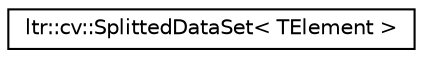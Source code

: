 digraph G
{
  edge [fontname="Helvetica",fontsize="10",labelfontname="Helvetica",labelfontsize="10"];
  node [fontname="Helvetica",fontsize="10",shape=record];
  rankdir="LR";
  Node1 [label="ltr::cv::SplittedDataSet\< TElement \>",height=0.2,width=0.4,color="black", fillcolor="white", style="filled",URL="$structltr_1_1cv_1_1_splitted_data_set.html"];
}
